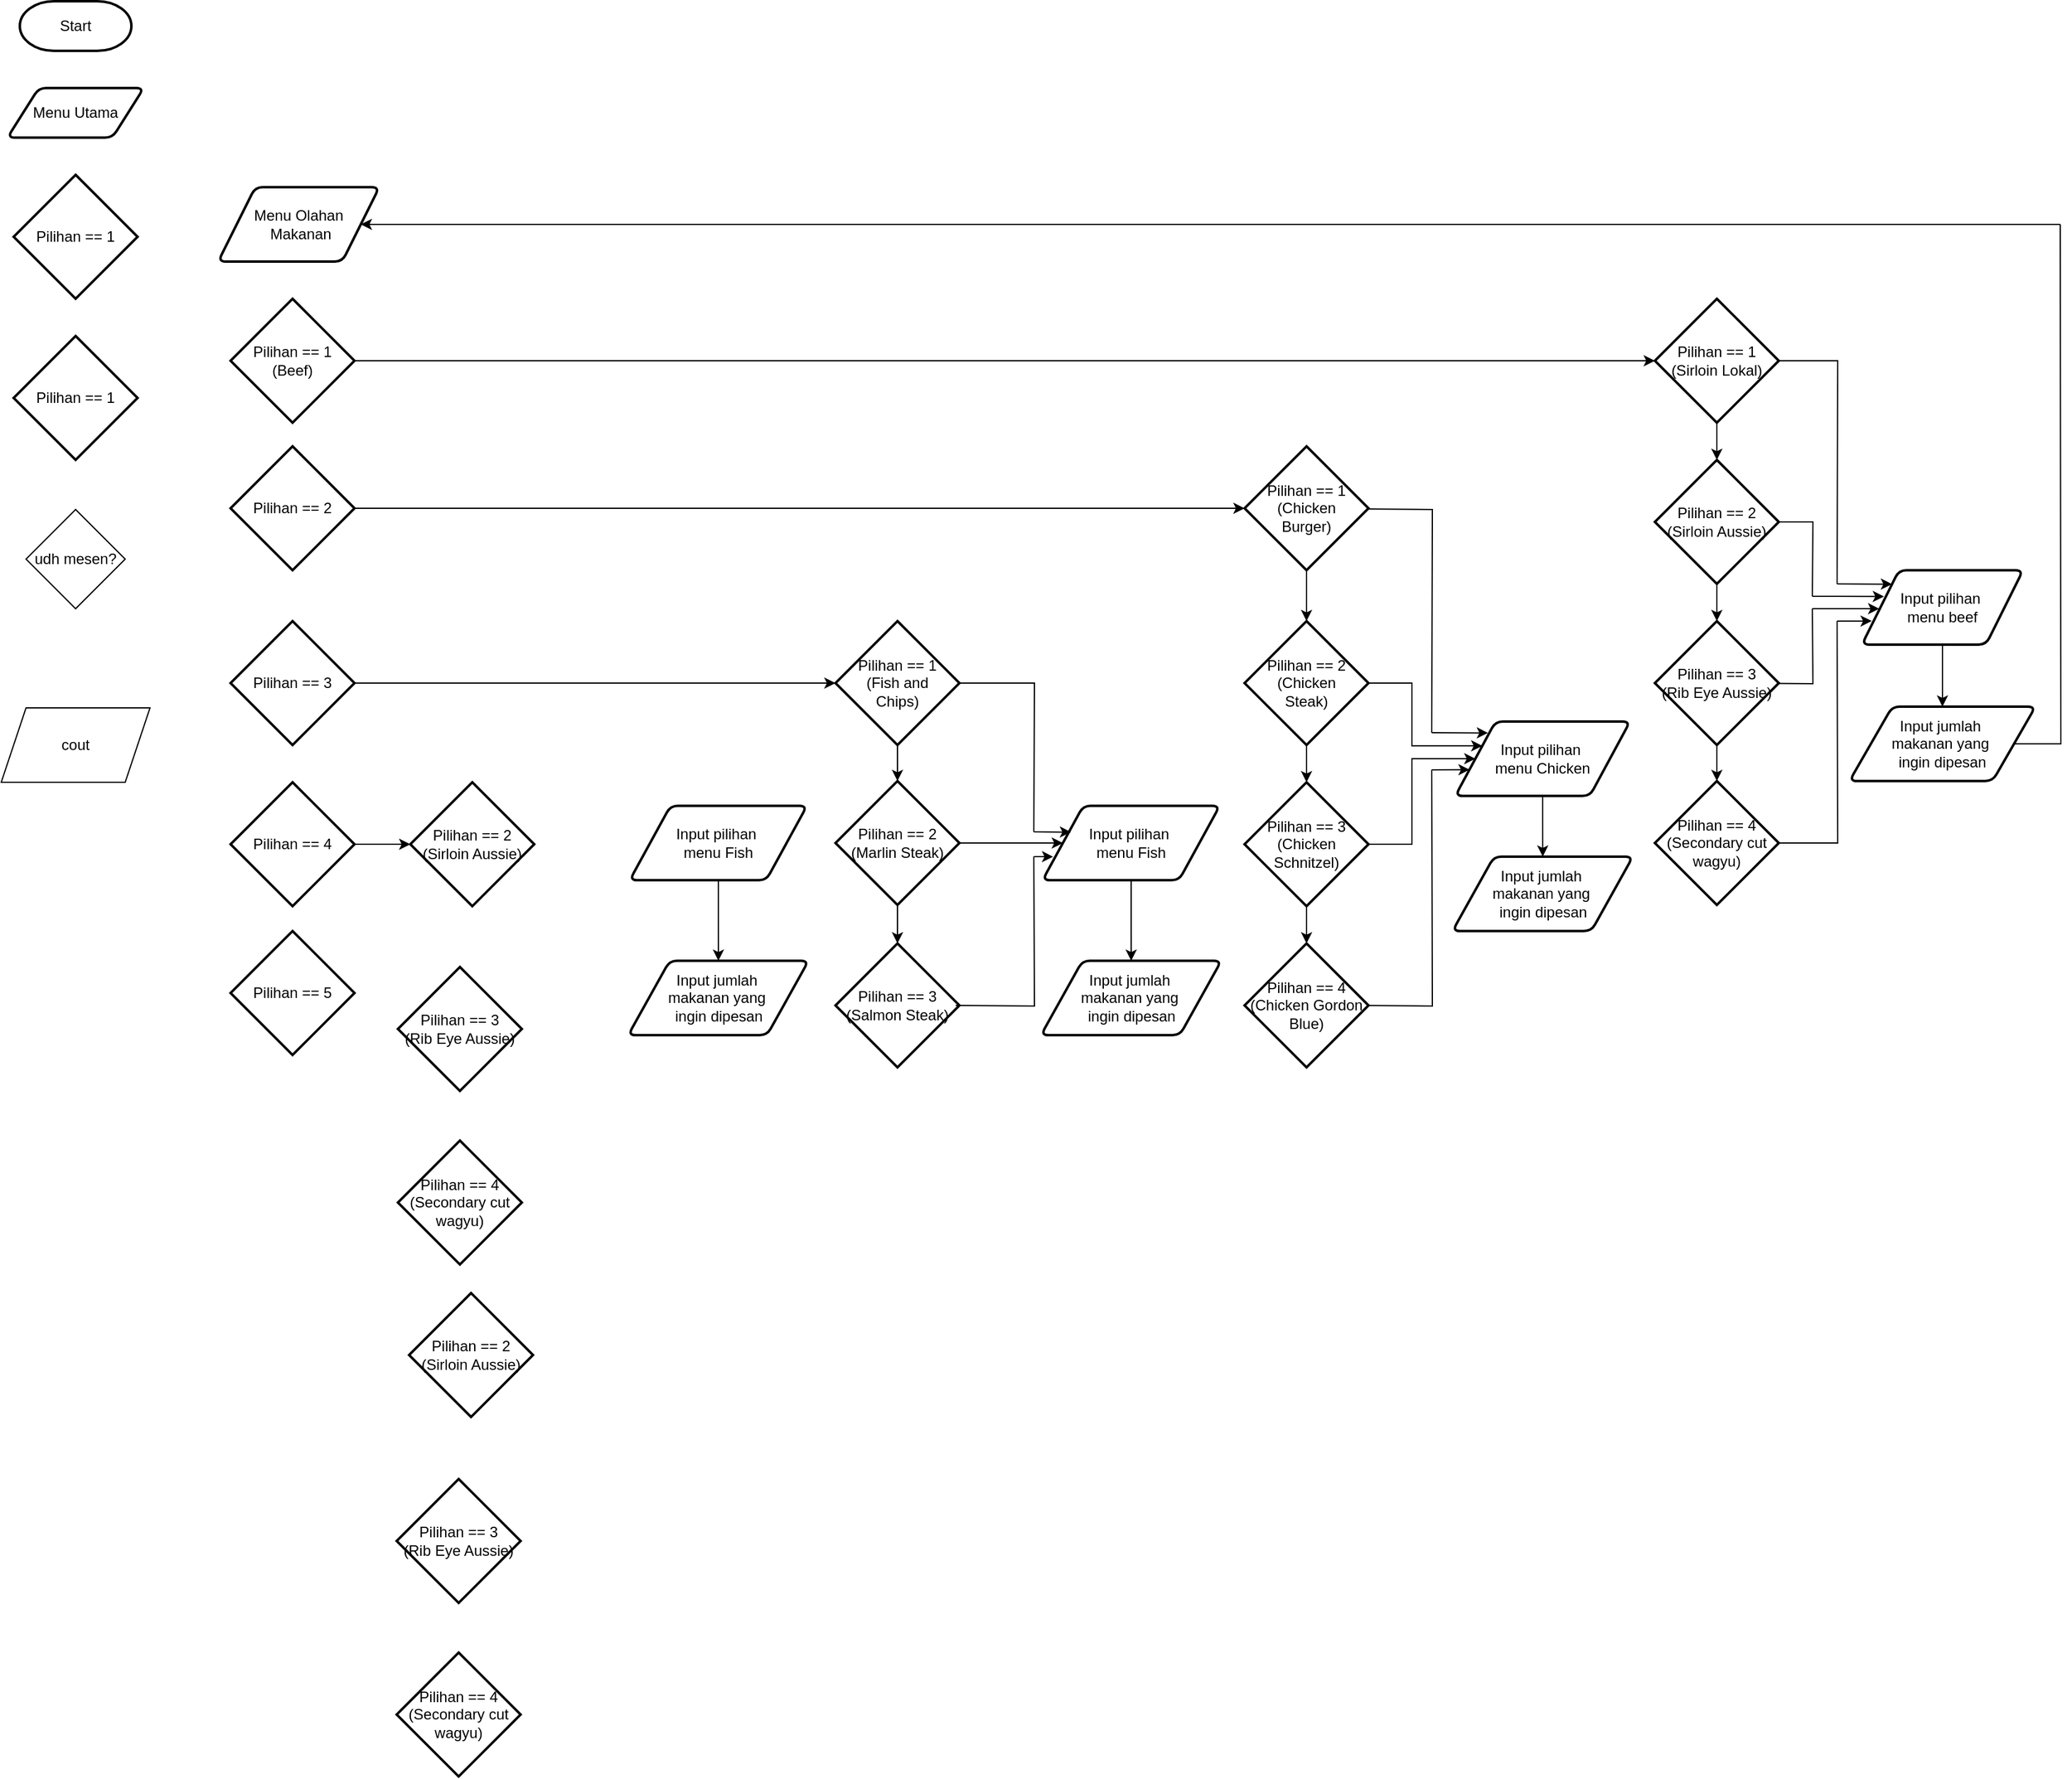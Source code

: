 <mxfile version="22.1.7" type="github">
  <diagram name="Page-1" id="AOKnSqPlgx3YJRnHSs90">
    <mxGraphModel dx="993" dy="483" grid="1" gridSize="10" guides="1" tooltips="1" connect="1" arrows="1" fold="1" page="1" pageScale="1" pageWidth="850" pageHeight="1100" math="0" shadow="0">
      <root>
        <mxCell id="0" />
        <mxCell id="1" parent="0" />
        <mxCell id="ZT2H8TpERkllQSkKhFu7-1" value="Start" style="strokeWidth=2;html=1;shape=mxgraph.flowchart.terminator;whiteSpace=wrap;" vertex="1" parent="1">
          <mxGeometry x="769" y="10" width="90" height="40" as="geometry" />
        </mxCell>
        <mxCell id="ZT2H8TpERkllQSkKhFu7-2" value="Menu Utama" style="shape=parallelogram;html=1;strokeWidth=2;perimeter=parallelogramPerimeter;whiteSpace=wrap;rounded=1;arcSize=12;size=0.23;" vertex="1" parent="1">
          <mxGeometry x="759" y="80" width="110" height="40" as="geometry" />
        </mxCell>
        <mxCell id="ZT2H8TpERkllQSkKhFu7-3" value="Pilihan == 1" style="strokeWidth=2;html=1;shape=mxgraph.flowchart.decision;whiteSpace=wrap;" vertex="1" parent="1">
          <mxGeometry x="764" y="150" width="100" height="100" as="geometry" />
        </mxCell>
        <mxCell id="ZT2H8TpERkllQSkKhFu7-4" value="Pilihan == 1" style="strokeWidth=2;html=1;shape=mxgraph.flowchart.decision;whiteSpace=wrap;" vertex="1" parent="1">
          <mxGeometry x="764" y="280" width="100" height="100" as="geometry" />
        </mxCell>
        <mxCell id="ZT2H8TpERkllQSkKhFu7-5" value="&lt;div&gt;Menu Olahan&lt;/div&gt;&lt;div&gt;&amp;nbsp;Makanan&lt;br&gt;&lt;/div&gt;" style="shape=parallelogram;html=1;strokeWidth=2;perimeter=parallelogramPerimeter;whiteSpace=wrap;rounded=1;arcSize=12;size=0.23;" vertex="1" parent="1">
          <mxGeometry x="929" y="160" width="130" height="60" as="geometry" />
        </mxCell>
        <mxCell id="ZT2H8TpERkllQSkKhFu7-6" value="&lt;div&gt;Pilihan == 1&lt;/div&gt;&lt;div&gt;(Beef)&lt;br&gt;&lt;/div&gt;" style="strokeWidth=2;html=1;shape=mxgraph.flowchart.decision;whiteSpace=wrap;" vertex="1" parent="1">
          <mxGeometry x="939" y="250" width="100" height="100" as="geometry" />
        </mxCell>
        <mxCell id="ZT2H8TpERkllQSkKhFu7-7" value="Pilihan == 2" style="strokeWidth=2;html=1;shape=mxgraph.flowchart.decision;whiteSpace=wrap;" vertex="1" parent="1">
          <mxGeometry x="939" y="369" width="100" height="100" as="geometry" />
        </mxCell>
        <mxCell id="ZT2H8TpERkllQSkKhFu7-8" value="&lt;div&gt;Pilihan == 3&lt;br&gt;&lt;/div&gt;" style="strokeWidth=2;html=1;shape=mxgraph.flowchart.decision;whiteSpace=wrap;" vertex="1" parent="1">
          <mxGeometry x="939" y="510" width="100" height="100" as="geometry" />
        </mxCell>
        <mxCell id="ZT2H8TpERkllQSkKhFu7-35" style="edgeStyle=orthogonalEdgeStyle;rounded=0;orthogonalLoop=1;jettySize=auto;html=1;" edge="1" parent="1" source="ZT2H8TpERkllQSkKhFu7-9" target="ZT2H8TpERkllQSkKhFu7-29">
          <mxGeometry relative="1" as="geometry" />
        </mxCell>
        <mxCell id="ZT2H8TpERkllQSkKhFu7-9" value="&lt;div&gt;Pilihan == 4&lt;/div&gt;" style="strokeWidth=2;html=1;shape=mxgraph.flowchart.decision;whiteSpace=wrap;" vertex="1" parent="1">
          <mxGeometry x="939" y="640" width="100" height="100" as="geometry" />
        </mxCell>
        <mxCell id="ZT2H8TpERkllQSkKhFu7-10" value="Pilihan == 5" style="strokeWidth=2;html=1;shape=mxgraph.flowchart.decision;whiteSpace=wrap;" vertex="1" parent="1">
          <mxGeometry x="939" y="760" width="100" height="100" as="geometry" />
        </mxCell>
        <mxCell id="ZT2H8TpERkllQSkKhFu7-61" value="" style="edgeStyle=orthogonalEdgeStyle;rounded=0;orthogonalLoop=1;jettySize=auto;html=1;" edge="1" parent="1" source="ZT2H8TpERkllQSkKhFu7-12" target="ZT2H8TpERkllQSkKhFu7-13">
          <mxGeometry relative="1" as="geometry" />
        </mxCell>
        <mxCell id="ZT2H8TpERkllQSkKhFu7-12" value="&lt;div&gt;Pilihan == 1&lt;/div&gt;&lt;div&gt;(Sirloin Lokal)&lt;br&gt;&lt;/div&gt;" style="strokeWidth=2;html=1;shape=mxgraph.flowchart.decision;whiteSpace=wrap;" vertex="1" parent="1">
          <mxGeometry x="2088" y="250" width="100" height="100" as="geometry" />
        </mxCell>
        <mxCell id="ZT2H8TpERkllQSkKhFu7-22" value="" style="edgeStyle=orthogonalEdgeStyle;rounded=0;orthogonalLoop=1;jettySize=auto;html=1;" edge="1" parent="1" source="ZT2H8TpERkllQSkKhFu7-13" target="ZT2H8TpERkllQSkKhFu7-14">
          <mxGeometry relative="1" as="geometry" />
        </mxCell>
        <mxCell id="ZT2H8TpERkllQSkKhFu7-13" value="&lt;div&gt;Pilihan == 2&lt;br&gt;&lt;/div&gt;&lt;div&gt;(Sirloin Aussie)&lt;br&gt;&lt;/div&gt;" style="strokeWidth=2;html=1;shape=mxgraph.flowchart.decision;whiteSpace=wrap;" vertex="1" parent="1">
          <mxGeometry x="2088" y="380" width="100" height="100" as="geometry" />
        </mxCell>
        <mxCell id="ZT2H8TpERkllQSkKhFu7-23" value="" style="edgeStyle=orthogonalEdgeStyle;rounded=0;orthogonalLoop=1;jettySize=auto;html=1;" edge="1" parent="1" source="ZT2H8TpERkllQSkKhFu7-14" target="ZT2H8TpERkllQSkKhFu7-15">
          <mxGeometry relative="1" as="geometry" />
        </mxCell>
        <mxCell id="ZT2H8TpERkllQSkKhFu7-48" style="edgeStyle=orthogonalEdgeStyle;rounded=0;orthogonalLoop=1;jettySize=auto;html=1;endArrow=none;endFill=0;" edge="1" parent="1">
          <mxGeometry relative="1" as="geometry">
            <mxPoint x="2215" y="500" as="targetPoint" />
            <mxPoint x="2143" y="560" as="sourcePoint" />
          </mxGeometry>
        </mxCell>
        <mxCell id="ZT2H8TpERkllQSkKhFu7-14" value="&lt;div&gt;Pilihan == 3&lt;br&gt;&lt;/div&gt;&lt;div&gt;(Rib Eye Aussie)&lt;br&gt;&lt;/div&gt;" style="strokeWidth=2;html=1;shape=mxgraph.flowchart.decision;whiteSpace=wrap;" vertex="1" parent="1">
          <mxGeometry x="2088" y="510" width="100" height="100" as="geometry" />
        </mxCell>
        <mxCell id="ZT2H8TpERkllQSkKhFu7-15" value="&lt;div&gt;Pilihan == 4&lt;br&gt;&lt;/div&gt;&lt;div&gt;(Secondary cut wagyu)&lt;br&gt;&lt;/div&gt;" style="strokeWidth=2;html=1;shape=mxgraph.flowchart.decision;whiteSpace=wrap;" vertex="1" parent="1">
          <mxGeometry x="2088" y="639" width="100" height="100" as="geometry" />
        </mxCell>
        <mxCell id="ZT2H8TpERkllQSkKhFu7-24" value="" style="edgeStyle=orthogonalEdgeStyle;rounded=0;orthogonalLoop=1;jettySize=auto;html=1;" edge="1" parent="1" source="ZT2H8TpERkllQSkKhFu7-16" target="ZT2H8TpERkllQSkKhFu7-17">
          <mxGeometry relative="1" as="geometry" />
        </mxCell>
        <mxCell id="ZT2H8TpERkllQSkKhFu7-67" style="edgeStyle=orthogonalEdgeStyle;rounded=0;orthogonalLoop=1;jettySize=auto;html=1;endArrow=none;endFill=0;" edge="1" parent="1">
          <mxGeometry relative="1" as="geometry">
            <mxPoint x="1908" y="600" as="targetPoint" />
            <mxPoint x="1847" y="419.511" as="sourcePoint" />
          </mxGeometry>
        </mxCell>
        <mxCell id="ZT2H8TpERkllQSkKhFu7-16" value="&lt;div&gt;Pilihan == 1&lt;br&gt;&lt;/div&gt;&lt;div&gt;(Chicken&lt;/div&gt;&lt;div&gt;Burger)&lt;br&gt;&lt;/div&gt;" style="strokeWidth=2;html=1;shape=mxgraph.flowchart.decision;whiteSpace=wrap;" vertex="1" parent="1">
          <mxGeometry x="1757" y="369" width="100" height="100" as="geometry" />
        </mxCell>
        <mxCell id="ZT2H8TpERkllQSkKhFu7-25" value="" style="edgeStyle=orthogonalEdgeStyle;rounded=0;orthogonalLoop=1;jettySize=auto;html=1;" edge="1" parent="1" source="ZT2H8TpERkllQSkKhFu7-17" target="ZT2H8TpERkllQSkKhFu7-18">
          <mxGeometry relative="1" as="geometry" />
        </mxCell>
        <mxCell id="ZT2H8TpERkllQSkKhFu7-65" value="" style="edgeStyle=orthogonalEdgeStyle;rounded=0;orthogonalLoop=1;jettySize=auto;html=1;entryX=0;entryY=0.25;entryDx=0;entryDy=0;" edge="1" parent="1" source="ZT2H8TpERkllQSkKhFu7-17" target="ZT2H8TpERkllQSkKhFu7-58">
          <mxGeometry relative="1" as="geometry" />
        </mxCell>
        <mxCell id="ZT2H8TpERkllQSkKhFu7-17" value="&lt;div&gt;Pilihan == 2&lt;br&gt;&lt;/div&gt;&lt;div&gt;(Chicken&lt;/div&gt;&lt;div&gt;Steak)&lt;br&gt;&lt;/div&gt;" style="strokeWidth=2;html=1;shape=mxgraph.flowchart.decision;whiteSpace=wrap;" vertex="1" parent="1">
          <mxGeometry x="1757" y="510" width="100" height="100" as="geometry" />
        </mxCell>
        <mxCell id="ZT2H8TpERkllQSkKhFu7-62" value="" style="edgeStyle=orthogonalEdgeStyle;rounded=0;orthogonalLoop=1;jettySize=auto;html=1;" edge="1" parent="1" source="ZT2H8TpERkllQSkKhFu7-18" target="ZT2H8TpERkllQSkKhFu7-60">
          <mxGeometry relative="1" as="geometry" />
        </mxCell>
        <mxCell id="ZT2H8TpERkllQSkKhFu7-69" style="edgeStyle=orthogonalEdgeStyle;rounded=0;orthogonalLoop=1;jettySize=auto;html=1;" edge="1" parent="1" source="ZT2H8TpERkllQSkKhFu7-18" target="ZT2H8TpERkllQSkKhFu7-58">
          <mxGeometry relative="1" as="geometry" />
        </mxCell>
        <mxCell id="ZT2H8TpERkllQSkKhFu7-18" value="&lt;div&gt;Pilihan == 3&lt;br&gt;&lt;/div&gt;&lt;div&gt;(Chicken&lt;/div&gt;&lt;div&gt;Schnitzel)&lt;br&gt;&lt;/div&gt;" style="strokeWidth=2;html=1;shape=mxgraph.flowchart.decision;whiteSpace=wrap;" vertex="1" parent="1">
          <mxGeometry x="1757" y="640" width="100" height="100" as="geometry" />
        </mxCell>
        <mxCell id="ZT2H8TpERkllQSkKhFu7-94" value="" style="edgeStyle=orthogonalEdgeStyle;rounded=0;orthogonalLoop=1;jettySize=auto;html=1;" edge="1" parent="1" source="ZT2H8TpERkllQSkKhFu7-26" target="ZT2H8TpERkllQSkKhFu7-27">
          <mxGeometry relative="1" as="geometry" />
        </mxCell>
        <mxCell id="ZT2H8TpERkllQSkKhFu7-26" value="&lt;div&gt;Pilihan == 1&lt;br&gt;&lt;/div&gt;&lt;div&gt;(Fish and&lt;/div&gt;&lt;div&gt;Chips)&lt;br&gt;&lt;/div&gt;" style="strokeWidth=2;html=1;shape=mxgraph.flowchart.decision;whiteSpace=wrap;" vertex="1" parent="1">
          <mxGeometry x="1427" y="510" width="100" height="100" as="geometry" />
        </mxCell>
        <mxCell id="ZT2H8TpERkllQSkKhFu7-92" value="" style="edgeStyle=orthogonalEdgeStyle;rounded=0;orthogonalLoop=1;jettySize=auto;html=1;" edge="1" parent="1" source="ZT2H8TpERkllQSkKhFu7-27" target="ZT2H8TpERkllQSkKhFu7-73">
          <mxGeometry relative="1" as="geometry" />
        </mxCell>
        <mxCell id="ZT2H8TpERkllQSkKhFu7-93" value="" style="edgeStyle=orthogonalEdgeStyle;rounded=0;orthogonalLoop=1;jettySize=auto;html=1;" edge="1" parent="1" source="ZT2H8TpERkllQSkKhFu7-27" target="ZT2H8TpERkllQSkKhFu7-28">
          <mxGeometry relative="1" as="geometry" />
        </mxCell>
        <mxCell id="ZT2H8TpERkllQSkKhFu7-27" value="&lt;div&gt;Pilihan == 2&lt;br&gt;&lt;/div&gt;&lt;div&gt;(Marlin Steak)&lt;br&gt;&lt;/div&gt;" style="strokeWidth=2;html=1;shape=mxgraph.flowchart.decision;whiteSpace=wrap;" vertex="1" parent="1">
          <mxGeometry x="1427" y="639" width="100" height="100" as="geometry" />
        </mxCell>
        <mxCell id="ZT2H8TpERkllQSkKhFu7-28" value="&lt;div&gt;Pilihan == 3&lt;br&gt;&lt;/div&gt;&lt;div&gt;(Salmon Steak)&lt;br&gt;&lt;/div&gt;" style="strokeWidth=2;html=1;shape=mxgraph.flowchart.decision;whiteSpace=wrap;" vertex="1" parent="1">
          <mxGeometry x="1427" y="770" width="100" height="100" as="geometry" />
        </mxCell>
        <mxCell id="ZT2H8TpERkllQSkKhFu7-29" value="&lt;div&gt;Pilihan == 2&lt;br&gt;&lt;/div&gt;&lt;div&gt;(Sirloin Aussie)&lt;br&gt;&lt;/div&gt;" style="strokeWidth=2;html=1;shape=mxgraph.flowchart.decision;whiteSpace=wrap;" vertex="1" parent="1">
          <mxGeometry x="1084" y="640" width="100" height="100" as="geometry" />
        </mxCell>
        <mxCell id="ZT2H8TpERkllQSkKhFu7-30" value="&lt;div&gt;Pilihan == 3&lt;br&gt;&lt;/div&gt;&lt;div&gt;(Rib Eye Aussie)&lt;br&gt;&lt;/div&gt;" style="strokeWidth=2;html=1;shape=mxgraph.flowchart.decision;whiteSpace=wrap;" vertex="1" parent="1">
          <mxGeometry x="1074" y="789" width="100" height="100" as="geometry" />
        </mxCell>
        <mxCell id="ZT2H8TpERkllQSkKhFu7-31" value="&lt;div&gt;Pilihan == 4&lt;br&gt;&lt;/div&gt;&lt;div&gt;(Secondary cut wagyu)&lt;br&gt;&lt;/div&gt;" style="strokeWidth=2;html=1;shape=mxgraph.flowchart.decision;whiteSpace=wrap;" vertex="1" parent="1">
          <mxGeometry x="1074" y="929" width="100" height="100" as="geometry" />
        </mxCell>
        <mxCell id="ZT2H8TpERkllQSkKhFu7-32" style="edgeStyle=orthogonalEdgeStyle;rounded=0;orthogonalLoop=1;jettySize=auto;html=1;entryX=0;entryY=0.5;entryDx=0;entryDy=0;entryPerimeter=0;" edge="1" parent="1" source="ZT2H8TpERkllQSkKhFu7-6" target="ZT2H8TpERkllQSkKhFu7-12">
          <mxGeometry relative="1" as="geometry" />
        </mxCell>
        <mxCell id="ZT2H8TpERkllQSkKhFu7-33" style="edgeStyle=orthogonalEdgeStyle;rounded=0;orthogonalLoop=1;jettySize=auto;html=1;entryX=0;entryY=0.5;entryDx=0;entryDy=0;entryPerimeter=0;" edge="1" parent="1" source="ZT2H8TpERkllQSkKhFu7-7" target="ZT2H8TpERkllQSkKhFu7-16">
          <mxGeometry relative="1" as="geometry" />
        </mxCell>
        <mxCell id="ZT2H8TpERkllQSkKhFu7-34" style="edgeStyle=orthogonalEdgeStyle;rounded=0;orthogonalLoop=1;jettySize=auto;html=1;entryX=0;entryY=0.5;entryDx=0;entryDy=0;entryPerimeter=0;" edge="1" parent="1" source="ZT2H8TpERkllQSkKhFu7-8" target="ZT2H8TpERkllQSkKhFu7-26">
          <mxGeometry relative="1" as="geometry" />
        </mxCell>
        <mxCell id="ZT2H8TpERkllQSkKhFu7-50" value="" style="edgeStyle=orthogonalEdgeStyle;rounded=0;orthogonalLoop=1;jettySize=auto;html=1;" edge="1" parent="1" source="ZT2H8TpERkllQSkKhFu7-36" target="ZT2H8TpERkllQSkKhFu7-37">
          <mxGeometry relative="1" as="geometry" />
        </mxCell>
        <mxCell id="ZT2H8TpERkllQSkKhFu7-36" value="&lt;div&gt;Input pilihan&amp;nbsp;&lt;/div&gt;&lt;div&gt;menu beef&lt;br&gt;&lt;/div&gt;" style="shape=parallelogram;html=1;strokeWidth=2;perimeter=parallelogramPerimeter;whiteSpace=wrap;rounded=1;arcSize=12;size=0.23;" vertex="1" parent="1">
          <mxGeometry x="2255" y="469" width="130" height="60" as="geometry" />
        </mxCell>
        <mxCell id="ZT2H8TpERkllQSkKhFu7-37" value="&lt;div&gt;Input jumlah&amp;nbsp;&lt;/div&gt;&lt;div&gt;makanan yang&amp;nbsp;&lt;/div&gt;&lt;div&gt;ingin dipesan&lt;br&gt;&lt;/div&gt;" style="shape=parallelogram;html=1;strokeWidth=2;perimeter=parallelogramPerimeter;whiteSpace=wrap;rounded=1;arcSize=12;size=0.23;" vertex="1" parent="1">
          <mxGeometry x="2245" y="579" width="150" height="60" as="geometry" />
        </mxCell>
        <mxCell id="ZT2H8TpERkllQSkKhFu7-44" value="" style="group" vertex="1" connectable="0" parent="1">
          <mxGeometry x="2235" y="480" as="geometry" />
        </mxCell>
        <mxCell id="ZT2H8TpERkllQSkKhFu7-42" style="edgeStyle=orthogonalEdgeStyle;rounded=0;orthogonalLoop=1;jettySize=auto;html=1;endArrow=none;endFill=0;" edge="1" parent="ZT2H8TpERkllQSkKhFu7-44" source="ZT2H8TpERkllQSkKhFu7-12">
          <mxGeometry relative="1" as="geometry">
            <mxPoint as="targetPoint" />
          </mxGeometry>
        </mxCell>
        <mxCell id="ZT2H8TpERkllQSkKhFu7-43" value="" style="endArrow=classic;html=1;rounded=0;entryX=0;entryY=0;entryDx=0;entryDy=0;" edge="1" parent="ZT2H8TpERkllQSkKhFu7-44" target="ZT2H8TpERkllQSkKhFu7-36">
          <mxGeometry width="50" height="50" relative="1" as="geometry">
            <mxPoint as="sourcePoint" />
            <mxPoint x="150" as="targetPoint" />
          </mxGeometry>
        </mxCell>
        <mxCell id="ZT2H8TpERkllQSkKhFu7-47" value="" style="group" vertex="1" connectable="0" parent="1">
          <mxGeometry x="2235" y="500" as="geometry" />
        </mxCell>
        <mxCell id="ZT2H8TpERkllQSkKhFu7-45" style="edgeStyle=orthogonalEdgeStyle;rounded=0;orthogonalLoop=1;jettySize=auto;html=1;endArrow=none;endFill=0;" edge="1" parent="ZT2H8TpERkllQSkKhFu7-47" source="ZT2H8TpERkllQSkKhFu7-13">
          <mxGeometry relative="1" as="geometry">
            <mxPoint x="-20" y="-10" as="targetPoint" />
          </mxGeometry>
        </mxCell>
        <mxCell id="ZT2H8TpERkllQSkKhFu7-46" value="" style="endArrow=classic;html=1;rounded=0;entryX=0.137;entryY=0.353;entryDx=0;entryDy=0;entryPerimeter=0;" edge="1" parent="ZT2H8TpERkllQSkKhFu7-47" target="ZT2H8TpERkllQSkKhFu7-36">
          <mxGeometry width="50" height="50" relative="1" as="geometry">
            <mxPoint y="-10" as="sourcePoint" />
            <mxPoint x="160" y="-30" as="targetPoint" />
            <Array as="points">
              <mxPoint x="-20" y="-10" />
              <mxPoint y="-10" />
            </Array>
          </mxGeometry>
        </mxCell>
        <mxCell id="ZT2H8TpERkllQSkKhFu7-49" value="" style="endArrow=classic;html=1;rounded=0;" edge="1" parent="1">
          <mxGeometry width="50" height="50" relative="1" as="geometry">
            <mxPoint x="2215" y="500" as="sourcePoint" />
            <mxPoint x="2269" y="500" as="targetPoint" />
          </mxGeometry>
        </mxCell>
        <mxCell id="ZT2H8TpERkllQSkKhFu7-53" value="" style="group" vertex="1" connectable="0" parent="1">
          <mxGeometry x="2235" y="510" as="geometry" />
        </mxCell>
        <mxCell id="ZT2H8TpERkllQSkKhFu7-51" style="edgeStyle=orthogonalEdgeStyle;rounded=0;orthogonalLoop=1;jettySize=auto;html=1;endArrow=none;endFill=0;" edge="1" parent="ZT2H8TpERkllQSkKhFu7-53" source="ZT2H8TpERkllQSkKhFu7-15">
          <mxGeometry relative="1" as="geometry">
            <mxPoint as="targetPoint" />
          </mxGeometry>
        </mxCell>
        <mxCell id="ZT2H8TpERkllQSkKhFu7-52" value="" style="endArrow=classic;html=1;rounded=0;entryX=0.061;entryY=0.682;entryDx=0;entryDy=0;entryPerimeter=0;" edge="1" parent="ZT2H8TpERkllQSkKhFu7-53" target="ZT2H8TpERkllQSkKhFu7-36">
          <mxGeometry width="50" height="50" relative="1" as="geometry">
            <mxPoint as="sourcePoint" />
            <mxPoint x="60" y="-20" as="targetPoint" />
          </mxGeometry>
        </mxCell>
        <mxCell id="ZT2H8TpERkllQSkKhFu7-56" value="" style="group" vertex="1" connectable="0" parent="1">
          <mxGeometry x="2415" y="190" as="geometry" />
        </mxCell>
        <mxCell id="ZT2H8TpERkllQSkKhFu7-54" style="edgeStyle=orthogonalEdgeStyle;rounded=0;orthogonalLoop=1;jettySize=auto;html=1;endArrow=none;endFill=0;" edge="1" parent="ZT2H8TpERkllQSkKhFu7-56" source="ZT2H8TpERkllQSkKhFu7-37">
          <mxGeometry relative="1" as="geometry">
            <mxPoint as="targetPoint" />
          </mxGeometry>
        </mxCell>
        <mxCell id="ZT2H8TpERkllQSkKhFu7-55" value="" style="endArrow=classic;html=1;rounded=0;entryX=1;entryY=0.5;entryDx=0;entryDy=0;" edge="1" parent="ZT2H8TpERkllQSkKhFu7-56" target="ZT2H8TpERkllQSkKhFu7-5">
          <mxGeometry width="50" height="50" relative="1" as="geometry">
            <mxPoint as="sourcePoint" />
            <mxPoint x="-410" y="180" as="targetPoint" />
          </mxGeometry>
        </mxCell>
        <mxCell id="ZT2H8TpERkllQSkKhFu7-63" value="" style="edgeStyle=orthogonalEdgeStyle;rounded=0;orthogonalLoop=1;jettySize=auto;html=1;" edge="1" parent="1" source="ZT2H8TpERkllQSkKhFu7-58" target="ZT2H8TpERkllQSkKhFu7-59">
          <mxGeometry relative="1" as="geometry" />
        </mxCell>
        <mxCell id="ZT2H8TpERkllQSkKhFu7-58" value="&lt;div&gt;Input pilihan&amp;nbsp;&lt;/div&gt;&lt;div&gt;menu Chicken&lt;br&gt;&lt;/div&gt;" style="shape=parallelogram;html=1;strokeWidth=2;perimeter=parallelogramPerimeter;whiteSpace=wrap;rounded=1;arcSize=12;size=0.23;" vertex="1" parent="1">
          <mxGeometry x="1927" y="591" width="141" height="60" as="geometry" />
        </mxCell>
        <mxCell id="ZT2H8TpERkllQSkKhFu7-59" value="&lt;div&gt;Input jumlah&amp;nbsp;&lt;/div&gt;&lt;div&gt;makanan yang&amp;nbsp;&lt;/div&gt;&lt;div&gt;ingin dipesan&lt;br&gt;&lt;/div&gt;" style="shape=parallelogram;html=1;strokeWidth=2;perimeter=parallelogramPerimeter;whiteSpace=wrap;rounded=1;arcSize=12;size=0.23;" vertex="1" parent="1">
          <mxGeometry x="1924.75" y="700" width="145.5" height="60" as="geometry" />
        </mxCell>
        <mxCell id="ZT2H8TpERkllQSkKhFu7-70" style="edgeStyle=orthogonalEdgeStyle;rounded=0;orthogonalLoop=1;jettySize=auto;html=1;endArrow=none;endFill=0;" edge="1" parent="1">
          <mxGeometry relative="1" as="geometry">
            <mxPoint x="1908" y="630" as="targetPoint" />
            <mxPoint x="1847" y="820.0" as="sourcePoint" />
          </mxGeometry>
        </mxCell>
        <mxCell id="ZT2H8TpERkllQSkKhFu7-60" value="&lt;div&gt;Pilihan == 4&lt;br&gt;&lt;/div&gt;&lt;div&gt;(Chicken Gordon Blue)&lt;br&gt;&lt;/div&gt;" style="strokeWidth=2;html=1;shape=mxgraph.flowchart.decision;whiteSpace=wrap;" vertex="1" parent="1">
          <mxGeometry x="1757" y="770" width="100" height="100" as="geometry" />
        </mxCell>
        <mxCell id="ZT2H8TpERkllQSkKhFu7-68" value="" style="endArrow=classic;html=1;rounded=0;entryX=0;entryY=0;entryDx=0;entryDy=0;" edge="1" parent="1">
          <mxGeometry width="50" height="50" relative="1" as="geometry">
            <mxPoint x="1908" y="600" as="sourcePoint" />
            <mxPoint x="1953.366" y="600.22" as="targetPoint" />
          </mxGeometry>
        </mxCell>
        <mxCell id="ZT2H8TpERkllQSkKhFu7-71" value="" style="endArrow=classic;html=1;rounded=0;entryX=0.082;entryY=0.647;entryDx=0;entryDy=0;entryPerimeter=0;" edge="1" parent="1" target="ZT2H8TpERkllQSkKhFu7-58">
          <mxGeometry width="50" height="50" relative="1" as="geometry">
            <mxPoint x="1908" y="630" as="sourcePoint" />
            <mxPoint x="1958" y="610" as="targetPoint" />
          </mxGeometry>
        </mxCell>
        <mxCell id="ZT2H8TpERkllQSkKhFu7-72" value="" style="edgeStyle=orthogonalEdgeStyle;rounded=0;orthogonalLoop=1;jettySize=auto;html=1;" edge="1" parent="1" source="ZT2H8TpERkllQSkKhFu7-73" target="ZT2H8TpERkllQSkKhFu7-74">
          <mxGeometry relative="1" as="geometry" />
        </mxCell>
        <mxCell id="ZT2H8TpERkllQSkKhFu7-73" value="&lt;div&gt;Input pilihan&amp;nbsp;&lt;/div&gt;&lt;div&gt;menu Fish&lt;br&gt;&lt;/div&gt;" style="shape=parallelogram;html=1;strokeWidth=2;perimeter=parallelogramPerimeter;whiteSpace=wrap;rounded=1;arcSize=12;size=0.23;" vertex="1" parent="1">
          <mxGeometry x="1594" y="659" width="143" height="60" as="geometry" />
        </mxCell>
        <mxCell id="ZT2H8TpERkllQSkKhFu7-74" value="&lt;div&gt;Input jumlah&amp;nbsp;&lt;/div&gt;&lt;div&gt;makanan yang&amp;nbsp;&lt;/div&gt;&lt;div&gt;ingin dipesan&lt;br&gt;&lt;/div&gt;" style="shape=parallelogram;html=1;strokeWidth=2;perimeter=parallelogramPerimeter;whiteSpace=wrap;rounded=1;arcSize=12;size=0.23;" vertex="1" parent="1">
          <mxGeometry x="1592.75" y="784" width="145.5" height="60" as="geometry" />
        </mxCell>
        <mxCell id="ZT2H8TpERkllQSkKhFu7-82" value="" style="group" vertex="1" connectable="0" parent="1">
          <mxGeometry x="1587" y="670" width="30" height="0.22" as="geometry" />
        </mxCell>
        <mxCell id="ZT2H8TpERkllQSkKhFu7-80" style="edgeStyle=orthogonalEdgeStyle;rounded=0;orthogonalLoop=1;jettySize=auto;html=1;endArrow=none;endFill=0;" edge="1" parent="ZT2H8TpERkllQSkKhFu7-82" source="ZT2H8TpERkllQSkKhFu7-26">
          <mxGeometry relative="1" as="geometry">
            <mxPoint y="10.022" as="targetPoint" />
          </mxGeometry>
        </mxCell>
        <mxCell id="ZT2H8TpERkllQSkKhFu7-81" value="" style="endArrow=classic;html=1;rounded=0;entryX=0;entryY=0;entryDx=0;entryDy=0;" edge="1" parent="ZT2H8TpERkllQSkKhFu7-82">
          <mxGeometry width="50" height="50" relative="1" as="geometry">
            <mxPoint y="10.022" as="sourcePoint" />
            <mxPoint x="30" y="10.242" as="targetPoint" />
          </mxGeometry>
        </mxCell>
        <mxCell id="ZT2H8TpERkllQSkKhFu7-85" value="" style="group" vertex="1" connectable="0" parent="1">
          <mxGeometry x="1524" y="700" width="63" height="120" as="geometry" />
        </mxCell>
        <mxCell id="ZT2H8TpERkllQSkKhFu7-83" style="edgeStyle=orthogonalEdgeStyle;rounded=0;orthogonalLoop=1;jettySize=auto;html=1;endArrow=none;endFill=0;" edge="1" parent="ZT2H8TpERkllQSkKhFu7-85">
          <mxGeometry relative="1" as="geometry">
            <mxPoint x="63.0" as="targetPoint" />
            <mxPoint y="120" as="sourcePoint" />
          </mxGeometry>
        </mxCell>
        <mxCell id="ZT2H8TpERkllQSkKhFu7-84" value="" style="endArrow=classic;html=1;rounded=0;entryX=0.06;entryY=0.685;entryDx=0;entryDy=0;entryPerimeter=0;" edge="1" parent="ZT2H8TpERkllQSkKhFu7-85" target="ZT2H8TpERkllQSkKhFu7-73">
          <mxGeometry width="50" height="50" relative="1" as="geometry">
            <mxPoint x="63.0" as="sourcePoint" />
            <mxPoint x="179.667" y="-37.496" as="targetPoint" />
          </mxGeometry>
        </mxCell>
        <mxCell id="ZT2H8TpERkllQSkKhFu7-86" value="" style="edgeStyle=orthogonalEdgeStyle;rounded=0;orthogonalLoop=1;jettySize=auto;html=1;" edge="1" parent="1" source="ZT2H8TpERkllQSkKhFu7-87" target="ZT2H8TpERkllQSkKhFu7-88">
          <mxGeometry relative="1" as="geometry" />
        </mxCell>
        <mxCell id="ZT2H8TpERkllQSkKhFu7-87" value="&lt;div&gt;Input pilihan&amp;nbsp;&lt;/div&gt;&lt;div&gt;menu Fish&lt;br&gt;&lt;/div&gt;" style="shape=parallelogram;html=1;strokeWidth=2;perimeter=parallelogramPerimeter;whiteSpace=wrap;rounded=1;arcSize=12;size=0.23;" vertex="1" parent="1">
          <mxGeometry x="1261" y="659" width="143" height="60" as="geometry" />
        </mxCell>
        <mxCell id="ZT2H8TpERkllQSkKhFu7-88" value="&lt;div&gt;Input jumlah&amp;nbsp;&lt;/div&gt;&lt;div&gt;makanan yang&amp;nbsp;&lt;/div&gt;&lt;div&gt;ingin dipesan&lt;br&gt;&lt;/div&gt;" style="shape=parallelogram;html=1;strokeWidth=2;perimeter=parallelogramPerimeter;whiteSpace=wrap;rounded=1;arcSize=12;size=0.23;" vertex="1" parent="1">
          <mxGeometry x="1259.75" y="784" width="145.5" height="60" as="geometry" />
        </mxCell>
        <mxCell id="ZT2H8TpERkllQSkKhFu7-89" value="&lt;div&gt;Pilihan == 2&lt;br&gt;&lt;/div&gt;&lt;div&gt;(Sirloin Aussie)&lt;br&gt;&lt;/div&gt;" style="strokeWidth=2;html=1;shape=mxgraph.flowchart.decision;whiteSpace=wrap;" vertex="1" parent="1">
          <mxGeometry x="1083" y="1052" width="100" height="100" as="geometry" />
        </mxCell>
        <mxCell id="ZT2H8TpERkllQSkKhFu7-90" value="&lt;div&gt;Pilihan == 3&lt;br&gt;&lt;/div&gt;&lt;div&gt;(Rib Eye Aussie)&lt;br&gt;&lt;/div&gt;" style="strokeWidth=2;html=1;shape=mxgraph.flowchart.decision;whiteSpace=wrap;" vertex="1" parent="1">
          <mxGeometry x="1073" y="1202" width="100" height="100" as="geometry" />
        </mxCell>
        <mxCell id="ZT2H8TpERkllQSkKhFu7-91" value="&lt;div&gt;Pilihan == 4&lt;br&gt;&lt;/div&gt;&lt;div&gt;(Secondary cut wagyu)&lt;br&gt;&lt;/div&gt;" style="strokeWidth=2;html=1;shape=mxgraph.flowchart.decision;whiteSpace=wrap;" vertex="1" parent="1">
          <mxGeometry x="1073" y="1342" width="100" height="100" as="geometry" />
        </mxCell>
        <mxCell id="ZT2H8TpERkllQSkKhFu7-95" value="cout" style="shape=parallelogram;perimeter=parallelogramPerimeter;whiteSpace=wrap;html=1;fixedSize=1;" vertex="1" parent="1">
          <mxGeometry x="754" y="580" width="120" height="60" as="geometry" />
        </mxCell>
        <mxCell id="ZT2H8TpERkllQSkKhFu7-96" value="udh mesen?" style="rhombus;whiteSpace=wrap;html=1;" vertex="1" parent="1">
          <mxGeometry x="774" y="420" width="80" height="80" as="geometry" />
        </mxCell>
      </root>
    </mxGraphModel>
  </diagram>
</mxfile>
